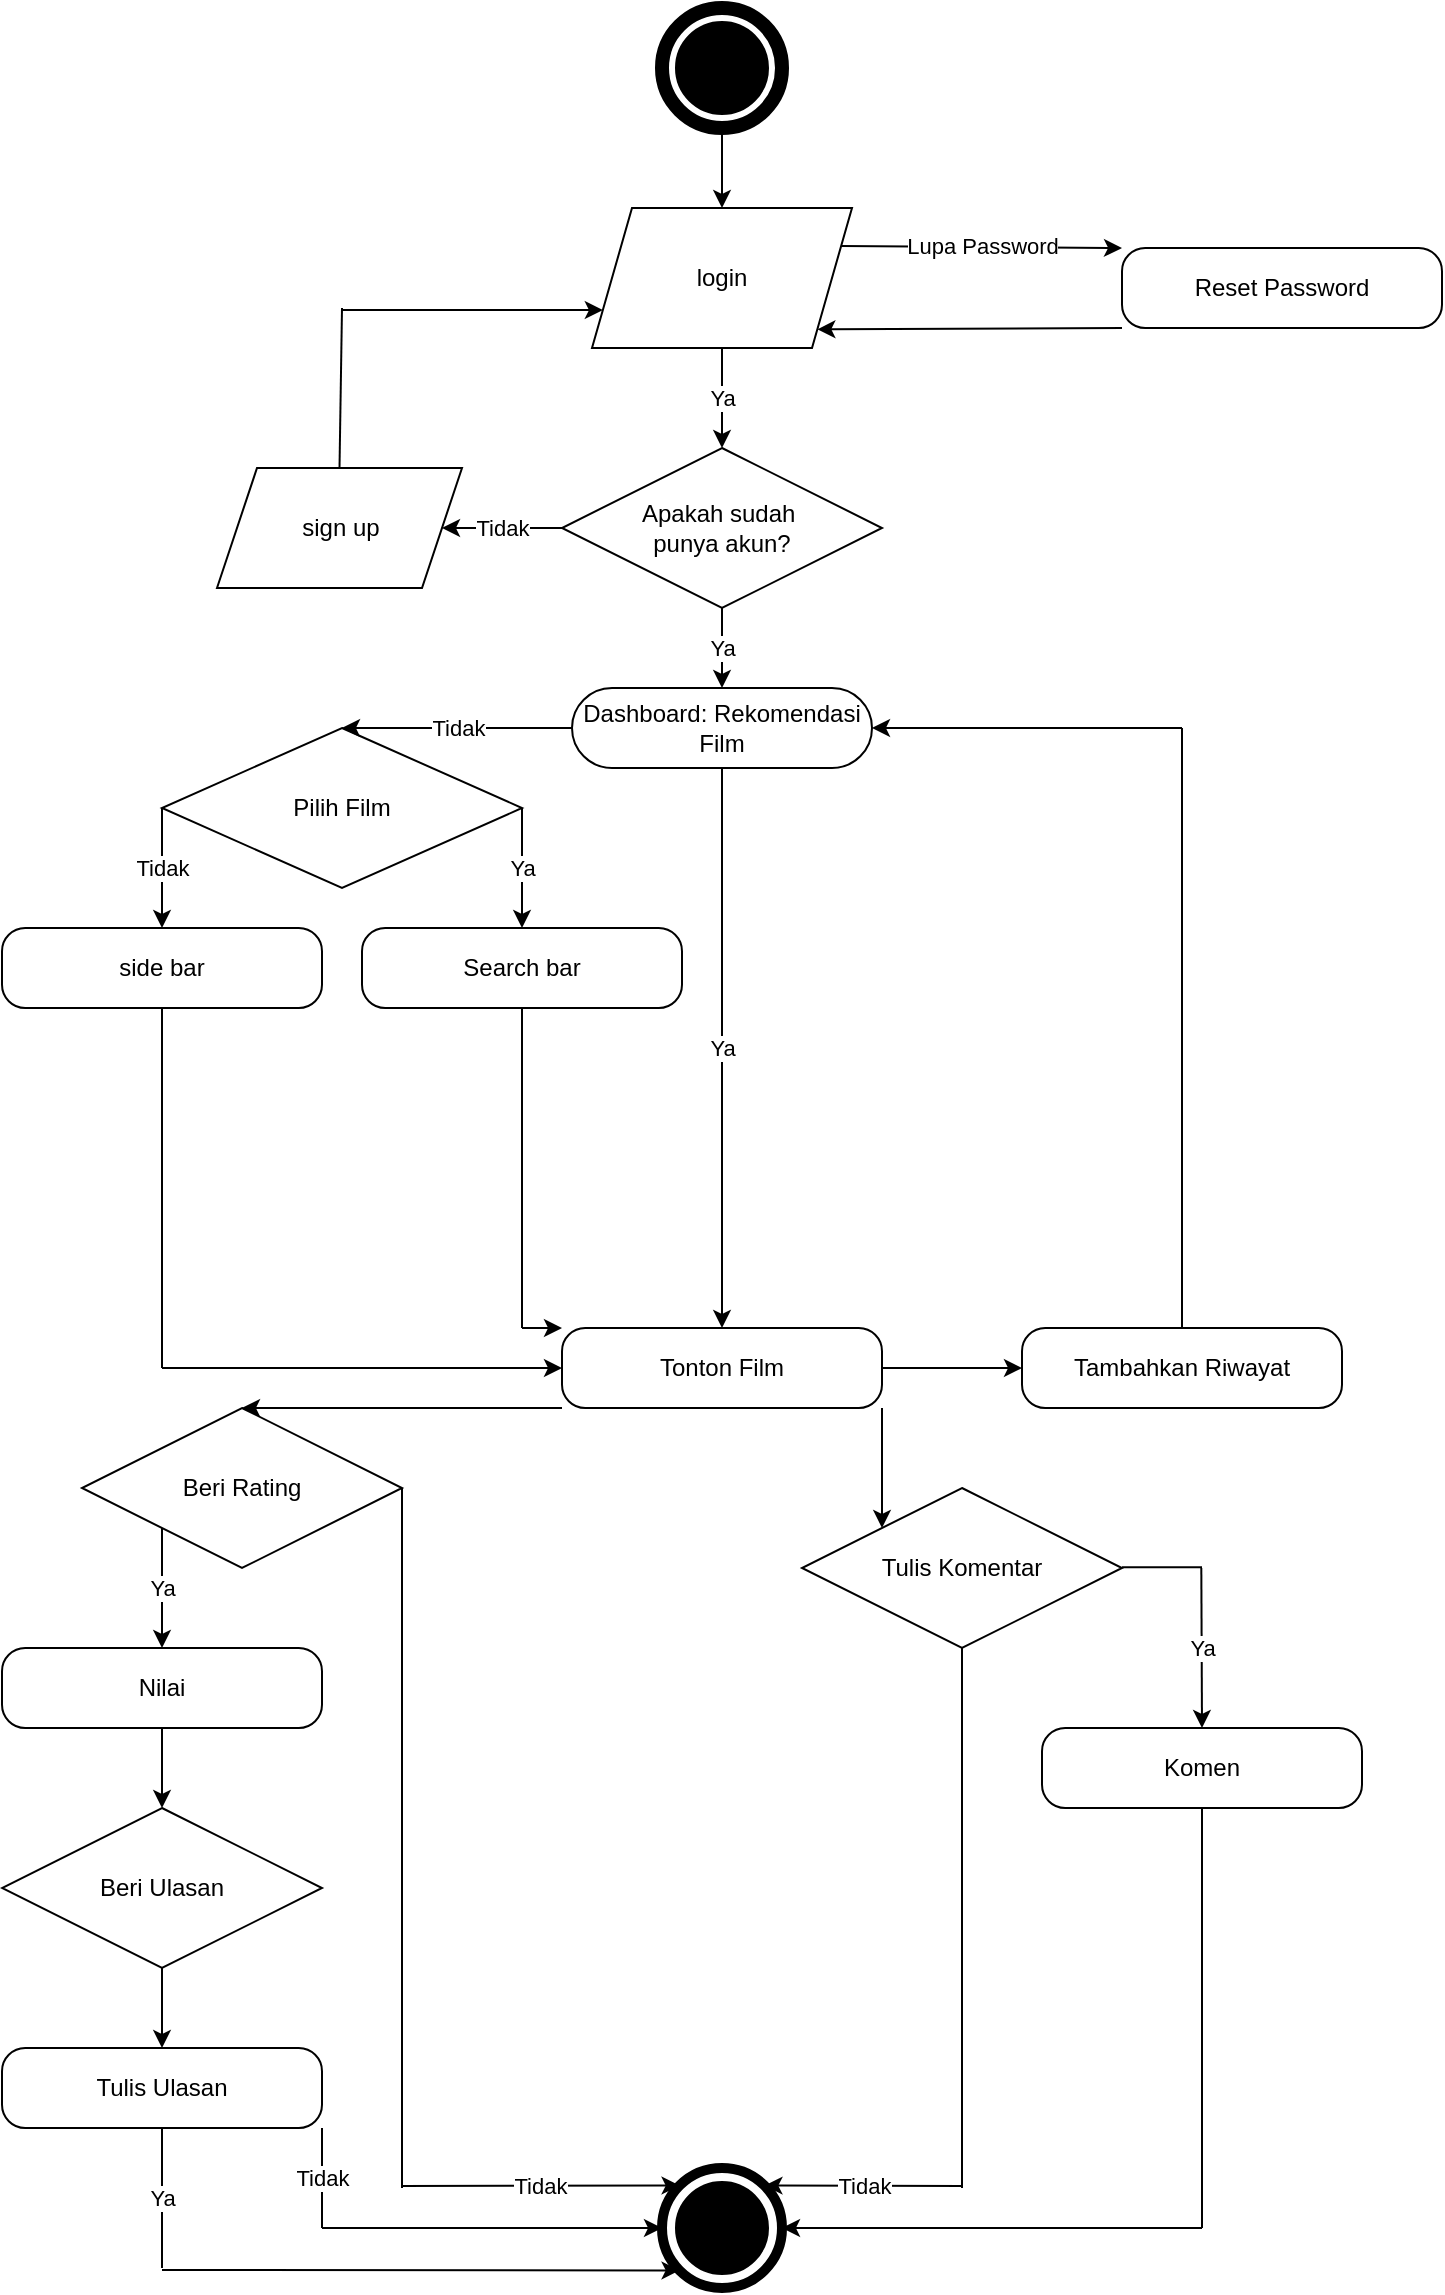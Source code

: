 <mxfile version="26.0.12">
  <diagram name="Halaman-1" id="tmFfmUbgmLxXHqI4VPhQ">
    <mxGraphModel dx="2330" dy="1137" grid="1" gridSize="10" guides="1" tooltips="1" connect="1" arrows="1" fold="1" page="1" pageScale="1" pageWidth="827" pageHeight="1169" math="0" shadow="0">
      <root>
        <mxCell id="0" />
        <mxCell id="1" parent="0" />
        <mxCell id="l5ueMoTK3Zp0rzUJ3MbO-1" value="Dashboard: Rekomendasi Film" style="rounded=1;whiteSpace=wrap;html=1;arcSize=50;" vertex="1" parent="1">
          <mxGeometry x="339" y="350" width="150" height="40" as="geometry" />
        </mxCell>
        <mxCell id="l5ueMoTK3Zp0rzUJ3MbO-2" value="" style="ellipse;whiteSpace=wrap;html=1;aspect=fixed;strokeWidth=7;" vertex="1" parent="1">
          <mxGeometry x="384" y="10" width="60" height="60" as="geometry" />
        </mxCell>
        <mxCell id="l5ueMoTK3Zp0rzUJ3MbO-4" value="Apakah sudah&amp;nbsp;&lt;div&gt;punya akun?&lt;/div&gt;" style="rhombus;whiteSpace=wrap;html=1;" vertex="1" parent="1">
          <mxGeometry x="334" y="230" width="160" height="80" as="geometry" />
        </mxCell>
        <mxCell id="l5ueMoTK3Zp0rzUJ3MbO-5" value="" style="ellipse;whiteSpace=wrap;html=1;aspect=fixed;fillColor=#000000;strokeWidth=7;" vertex="1" parent="1">
          <mxGeometry x="394" y="20" width="40" height="40" as="geometry" />
        </mxCell>
        <mxCell id="l5ueMoTK3Zp0rzUJ3MbO-6" value="sign up" style="shape=parallelogram;perimeter=parallelogramPerimeter;whiteSpace=wrap;html=1;fixedSize=1;" vertex="1" parent="1">
          <mxGeometry x="161.5" y="240" width="122.5" height="60" as="geometry" />
        </mxCell>
        <mxCell id="l5ueMoTK3Zp0rzUJ3MbO-7" value="login" style="shape=parallelogram;perimeter=parallelogramPerimeter;whiteSpace=wrap;html=1;fixedSize=1;" vertex="1" parent="1">
          <mxGeometry x="349" y="110" width="130" height="70" as="geometry" />
        </mxCell>
        <mxCell id="l5ueMoTK3Zp0rzUJ3MbO-11" value="Pilih Film" style="rhombus;whiteSpace=wrap;html=1;" vertex="1" parent="1">
          <mxGeometry x="134" y="370" width="180" height="80" as="geometry" />
        </mxCell>
        <mxCell id="l5ueMoTK3Zp0rzUJ3MbO-13" value="Tidak" style="endArrow=classic;html=1;rounded=0;exitX=0;exitY=0.5;exitDx=0;exitDy=0;entryX=0.5;entryY=0;entryDx=0;entryDy=0;" edge="1" parent="1" source="l5ueMoTK3Zp0rzUJ3MbO-1" target="l5ueMoTK3Zp0rzUJ3MbO-11">
          <mxGeometry width="50" height="50" relative="1" as="geometry">
            <mxPoint x="434" y="210" as="sourcePoint" />
            <mxPoint x="434" y="250" as="targetPoint" />
          </mxGeometry>
        </mxCell>
        <mxCell id="l5ueMoTK3Zp0rzUJ3MbO-14" value="side bar" style="rounded=1;whiteSpace=wrap;html=1;arcSize=29;" vertex="1" parent="1">
          <mxGeometry x="54" y="470" width="160" height="40" as="geometry" />
        </mxCell>
        <mxCell id="l5ueMoTK3Zp0rzUJ3MbO-16" value="Ya" style="endArrow=classic;html=1;rounded=0;exitX=1;exitY=0.5;exitDx=0;exitDy=0;entryX=0.5;entryY=0;entryDx=0;entryDy=0;" edge="1" parent="1" source="l5ueMoTK3Zp0rzUJ3MbO-11" target="l5ueMoTK3Zp0rzUJ3MbO-24">
          <mxGeometry width="50" height="50" relative="1" as="geometry">
            <mxPoint x="424" y="400" as="sourcePoint" />
            <mxPoint x="599" y="550" as="targetPoint" />
          </mxGeometry>
        </mxCell>
        <mxCell id="l5ueMoTK3Zp0rzUJ3MbO-17" value="Tidak" style="endArrow=classic;html=1;rounded=0;exitX=0;exitY=0.5;exitDx=0;exitDy=0;entryX=0.5;entryY=0;entryDx=0;entryDy=0;" edge="1" parent="1" source="l5ueMoTK3Zp0rzUJ3MbO-11" target="l5ueMoTK3Zp0rzUJ3MbO-14">
          <mxGeometry width="50" height="50" relative="1" as="geometry">
            <mxPoint x="434" y="410" as="sourcePoint" />
            <mxPoint x="434" y="450" as="targetPoint" />
          </mxGeometry>
        </mxCell>
        <mxCell id="l5ueMoTK3Zp0rzUJ3MbO-19" value="" style="endArrow=classic;html=1;rounded=0;entryX=0;entryY=0;entryDx=0;entryDy=0;" edge="1" parent="1" target="l5ueMoTK3Zp0rzUJ3MbO-26">
          <mxGeometry width="50" height="50" relative="1" as="geometry">
            <mxPoint x="314" y="670" as="sourcePoint" />
            <mxPoint x="684" y="740" as="targetPoint" />
          </mxGeometry>
        </mxCell>
        <mxCell id="l5ueMoTK3Zp0rzUJ3MbO-20" value="Ya" style="endArrow=classic;html=1;rounded=0;exitX=0.5;exitY=1;exitDx=0;exitDy=0;entryX=0.5;entryY=0;entryDx=0;entryDy=0;" edge="1" parent="1" source="l5ueMoTK3Zp0rzUJ3MbO-4" target="l5ueMoTK3Zp0rzUJ3MbO-1">
          <mxGeometry width="50" height="50" relative="1" as="geometry">
            <mxPoint x="714" y="210" as="sourcePoint" />
            <mxPoint x="714" y="250" as="targetPoint" />
          </mxGeometry>
        </mxCell>
        <mxCell id="l5ueMoTK3Zp0rzUJ3MbO-21" value="Tidak" style="endArrow=classic;html=1;rounded=0;exitX=0;exitY=0.5;exitDx=0;exitDy=0;entryX=1;entryY=0.5;entryDx=0;entryDy=0;" edge="1" parent="1" source="l5ueMoTK3Zp0rzUJ3MbO-4" target="l5ueMoTK3Zp0rzUJ3MbO-6">
          <mxGeometry width="50" height="50" relative="1" as="geometry">
            <mxPoint x="724" y="220" as="sourcePoint" />
            <mxPoint x="724" y="260" as="targetPoint" />
          </mxGeometry>
        </mxCell>
        <mxCell id="l5ueMoTK3Zp0rzUJ3MbO-22" value="" style="endArrow=classic;html=1;rounded=0;entryX=0;entryY=0.75;entryDx=0;entryDy=0;" edge="1" parent="1" target="l5ueMoTK3Zp0rzUJ3MbO-7">
          <mxGeometry width="50" height="50" relative="1" as="geometry">
            <mxPoint x="224" y="161" as="sourcePoint" />
            <mxPoint x="349" y="170" as="targetPoint" />
          </mxGeometry>
        </mxCell>
        <mxCell id="l5ueMoTK3Zp0rzUJ3MbO-23" value="Ya" style="endArrow=classic;html=1;rounded=0;exitX=0.5;exitY=1;exitDx=0;exitDy=0;entryX=0.5;entryY=0;entryDx=0;entryDy=0;" edge="1" parent="1" source="l5ueMoTK3Zp0rzUJ3MbO-7" target="l5ueMoTK3Zp0rzUJ3MbO-4">
          <mxGeometry width="50" height="50" relative="1" as="geometry">
            <mxPoint x="744" y="240" as="sourcePoint" />
            <mxPoint x="744" y="280" as="targetPoint" />
          </mxGeometry>
        </mxCell>
        <mxCell id="l5ueMoTK3Zp0rzUJ3MbO-24" value="Search bar" style="rounded=1;whiteSpace=wrap;html=1;arcSize=29;" vertex="1" parent="1">
          <mxGeometry x="234" y="470" width="160" height="40" as="geometry" />
        </mxCell>
        <mxCell id="l5ueMoTK3Zp0rzUJ3MbO-25" value="Beri Rating" style="rhombus;whiteSpace=wrap;html=1;" vertex="1" parent="1">
          <mxGeometry x="94" y="710" width="160" height="80" as="geometry" />
        </mxCell>
        <mxCell id="l5ueMoTK3Zp0rzUJ3MbO-54" style="edgeStyle=orthogonalEdgeStyle;rounded=0;orthogonalLoop=1;jettySize=auto;html=1;entryX=0;entryY=0.5;entryDx=0;entryDy=0;" edge="1" parent="1" source="l5ueMoTK3Zp0rzUJ3MbO-26" target="l5ueMoTK3Zp0rzUJ3MbO-53">
          <mxGeometry relative="1" as="geometry" />
        </mxCell>
        <mxCell id="l5ueMoTK3Zp0rzUJ3MbO-26" value="Tonton Film" style="rounded=1;whiteSpace=wrap;html=1;arcSize=29;" vertex="1" parent="1">
          <mxGeometry x="334" y="670" width="160" height="40" as="geometry" />
        </mxCell>
        <mxCell id="l5ueMoTK3Zp0rzUJ3MbO-27" value="" style="endArrow=classic;html=1;rounded=0;entryX=0;entryY=0.5;entryDx=0;entryDy=0;" edge="1" parent="1" target="l5ueMoTK3Zp0rzUJ3MbO-26">
          <mxGeometry width="50" height="50" relative="1" as="geometry">
            <mxPoint x="134" y="690" as="sourcePoint" />
            <mxPoint x="694" y="750" as="targetPoint" />
            <Array as="points" />
          </mxGeometry>
        </mxCell>
        <mxCell id="l5ueMoTK3Zp0rzUJ3MbO-73" style="edgeStyle=orthogonalEdgeStyle;rounded=0;orthogonalLoop=1;jettySize=auto;html=1;entryX=0.5;entryY=0;entryDx=0;entryDy=0;" edge="1" parent="1" source="l5ueMoTK3Zp0rzUJ3MbO-29" target="l5ueMoTK3Zp0rzUJ3MbO-72">
          <mxGeometry relative="1" as="geometry" />
        </mxCell>
        <mxCell id="l5ueMoTK3Zp0rzUJ3MbO-29" value="Nilai" style="rounded=1;whiteSpace=wrap;html=1;arcSize=29;" vertex="1" parent="1">
          <mxGeometry x="54" y="830" width="160" height="40" as="geometry" />
        </mxCell>
        <mxCell id="l5ueMoTK3Zp0rzUJ3MbO-31" value="Ya" style="endArrow=classic;html=1;rounded=0;entryX=0.5;entryY=0;entryDx=0;entryDy=0;exitX=0;exitY=1;exitDx=0;exitDy=0;" edge="1" parent="1" source="l5ueMoTK3Zp0rzUJ3MbO-25" target="l5ueMoTK3Zp0rzUJ3MbO-29">
          <mxGeometry width="50" height="50" relative="1" as="geometry">
            <mxPoint x="174" y="790" as="sourcePoint" />
            <mxPoint x="304" y="760" as="targetPoint" />
          </mxGeometry>
        </mxCell>
        <mxCell id="l5ueMoTK3Zp0rzUJ3MbO-32" value="Tidak" style="endArrow=classic;html=1;rounded=0;entryX=0;entryY=0;entryDx=0;entryDy=0;" edge="1" parent="1" target="l5ueMoTK3Zp0rzUJ3MbO-36">
          <mxGeometry width="50" height="50" relative="1" as="geometry">
            <mxPoint x="254" y="1099" as="sourcePoint" />
            <mxPoint x="339" y="970" as="targetPoint" />
          </mxGeometry>
        </mxCell>
        <mxCell id="l5ueMoTK3Zp0rzUJ3MbO-36" value="" style="ellipse;whiteSpace=wrap;html=1;aspect=fixed;strokeWidth=5;" vertex="1" parent="1">
          <mxGeometry x="384" y="1090" width="60" height="60" as="geometry" />
        </mxCell>
        <mxCell id="l5ueMoTK3Zp0rzUJ3MbO-37" value="" style="ellipse;whiteSpace=wrap;html=1;aspect=fixed;fillColor=#000000;strokeWidth=7;" vertex="1" parent="1">
          <mxGeometry x="394" y="1100" width="40" height="40" as="geometry" />
        </mxCell>
        <mxCell id="l5ueMoTK3Zp0rzUJ3MbO-39" value="" style="endArrow=classic;html=1;rounded=0;exitX=0.5;exitY=1;exitDx=0;exitDy=0;entryX=0.5;entryY=0;entryDx=0;entryDy=0;" edge="1" parent="1" source="l5ueMoTK3Zp0rzUJ3MbO-2" target="l5ueMoTK3Zp0rzUJ3MbO-7">
          <mxGeometry width="50" height="50" relative="1" as="geometry">
            <mxPoint x="424" y="190" as="sourcePoint" />
            <mxPoint x="424" y="240" as="targetPoint" />
          </mxGeometry>
        </mxCell>
        <mxCell id="l5ueMoTK3Zp0rzUJ3MbO-40" value="Ya" style="endArrow=classic;html=1;rounded=0;exitX=0.5;exitY=1;exitDx=0;exitDy=0;entryX=0.5;entryY=0;entryDx=0;entryDy=0;" edge="1" parent="1" source="l5ueMoTK3Zp0rzUJ3MbO-1" target="l5ueMoTK3Zp0rzUJ3MbO-26">
          <mxGeometry width="50" height="50" relative="1" as="geometry">
            <mxPoint x="394" y="490" as="sourcePoint" />
            <mxPoint x="449" y="560" as="targetPoint" />
          </mxGeometry>
        </mxCell>
        <mxCell id="l5ueMoTK3Zp0rzUJ3MbO-44" value="" style="endArrow=none;html=1;rounded=0;exitX=0.5;exitY=0;exitDx=0;exitDy=0;" edge="1" parent="1" source="l5ueMoTK3Zp0rzUJ3MbO-6">
          <mxGeometry width="50" height="50" relative="1" as="geometry">
            <mxPoint x="223.38" y="240" as="sourcePoint" />
            <mxPoint x="224" y="160" as="targetPoint" />
            <Array as="points" />
          </mxGeometry>
        </mxCell>
        <mxCell id="l5ueMoTK3Zp0rzUJ3MbO-45" value="" style="endArrow=none;html=1;rounded=0;entryX=0.5;entryY=1;entryDx=0;entryDy=0;" edge="1" parent="1" target="l5ueMoTK3Zp0rzUJ3MbO-14">
          <mxGeometry width="50" height="50" relative="1" as="geometry">
            <mxPoint x="134" y="690" as="sourcePoint" />
            <mxPoint x="130" y="540" as="targetPoint" />
          </mxGeometry>
        </mxCell>
        <mxCell id="l5ueMoTK3Zp0rzUJ3MbO-46" value="" style="endArrow=none;html=1;rounded=0;entryX=0.5;entryY=1;entryDx=0;entryDy=0;" edge="1" parent="1" target="l5ueMoTK3Zp0rzUJ3MbO-24">
          <mxGeometry width="50" height="50" relative="1" as="geometry">
            <mxPoint x="314" y="670" as="sourcePoint" />
            <mxPoint x="256" y="550" as="targetPoint" />
          </mxGeometry>
        </mxCell>
        <mxCell id="l5ueMoTK3Zp0rzUJ3MbO-50" value="Lupa Password" style="endArrow=classic;html=1;rounded=0;exitX=1;exitY=0.25;exitDx=0;exitDy=0;entryX=0;entryY=0;entryDx=0;entryDy=0;" edge="1" parent="1" source="l5ueMoTK3Zp0rzUJ3MbO-7" target="l5ueMoTK3Zp0rzUJ3MbO-51">
          <mxGeometry width="50" height="50" relative="1" as="geometry">
            <mxPoint x="254" y="300" as="sourcePoint" />
            <mxPoint x="534" y="150" as="targetPoint" />
          </mxGeometry>
        </mxCell>
        <mxCell id="l5ueMoTK3Zp0rzUJ3MbO-51" value="Reset Password" style="rounded=1;whiteSpace=wrap;html=1;arcSize=29;" vertex="1" parent="1">
          <mxGeometry x="614" y="130" width="160" height="40" as="geometry" />
        </mxCell>
        <mxCell id="l5ueMoTK3Zp0rzUJ3MbO-52" value="" style="endArrow=classic;html=1;rounded=0;entryX=1;entryY=1;entryDx=0;entryDy=0;exitX=0;exitY=1;exitDx=0;exitDy=0;" edge="1" parent="1" source="l5ueMoTK3Zp0rzUJ3MbO-51" target="l5ueMoTK3Zp0rzUJ3MbO-7">
          <mxGeometry width="50" height="50" relative="1" as="geometry">
            <mxPoint x="604" y="280" as="sourcePoint" />
            <mxPoint x="524" y="180" as="targetPoint" />
          </mxGeometry>
        </mxCell>
        <mxCell id="l5ueMoTK3Zp0rzUJ3MbO-53" value="Tambahkan Riwayat" style="rounded=1;whiteSpace=wrap;html=1;arcSize=29;" vertex="1" parent="1">
          <mxGeometry x="564" y="670" width="160" height="40" as="geometry" />
        </mxCell>
        <mxCell id="l5ueMoTK3Zp0rzUJ3MbO-56" value="" style="endArrow=classic;html=1;rounded=0;entryX=1;entryY=0.5;entryDx=0;entryDy=0;" edge="1" parent="1" target="l5ueMoTK3Zp0rzUJ3MbO-1">
          <mxGeometry width="50" height="50" relative="1" as="geometry">
            <mxPoint x="644" y="370" as="sourcePoint" />
            <mxPoint x="334" y="550" as="targetPoint" />
          </mxGeometry>
        </mxCell>
        <mxCell id="l5ueMoTK3Zp0rzUJ3MbO-57" value="" style="endArrow=none;html=1;rounded=0;entryX=0.5;entryY=0;entryDx=0;entryDy=0;" edge="1" parent="1" target="l5ueMoTK3Zp0rzUJ3MbO-53">
          <mxGeometry width="50" height="50" relative="1" as="geometry">
            <mxPoint x="644" y="370" as="sourcePoint" />
            <mxPoint x="334" y="550" as="targetPoint" />
          </mxGeometry>
        </mxCell>
        <mxCell id="l5ueMoTK3Zp0rzUJ3MbO-59" value="Tulis Komentar" style="rhombus;whiteSpace=wrap;html=1;" vertex="1" parent="1">
          <mxGeometry x="454" y="750" width="160" height="80" as="geometry" />
        </mxCell>
        <mxCell id="l5ueMoTK3Zp0rzUJ3MbO-61" value="" style="endArrow=classic;html=1;rounded=0;entryX=0.5;entryY=0;entryDx=0;entryDy=0;exitX=0;exitY=1;exitDx=0;exitDy=0;" edge="1" parent="1" source="l5ueMoTK3Zp0rzUJ3MbO-26" target="l5ueMoTK3Zp0rzUJ3MbO-25">
          <mxGeometry width="50" height="50" relative="1" as="geometry">
            <mxPoint x="334" y="741.21" as="sourcePoint" />
            <mxPoint x="432.787" y="739.997" as="targetPoint" />
          </mxGeometry>
        </mxCell>
        <mxCell id="l5ueMoTK3Zp0rzUJ3MbO-62" value="" style="endArrow=classic;html=1;rounded=0;entryX=0;entryY=0;entryDx=0;entryDy=0;exitX=1;exitY=1;exitDx=0;exitDy=0;" edge="1" parent="1" source="l5ueMoTK3Zp0rzUJ3MbO-26" target="l5ueMoTK3Zp0rzUJ3MbO-59">
          <mxGeometry width="50" height="50" relative="1" as="geometry">
            <mxPoint x="594" y="900.61" as="sourcePoint" />
            <mxPoint x="692.787" y="899.397" as="targetPoint" />
          </mxGeometry>
        </mxCell>
        <mxCell id="l5ueMoTK3Zp0rzUJ3MbO-63" value="Komen" style="rounded=1;whiteSpace=wrap;html=1;arcSize=29;" vertex="1" parent="1">
          <mxGeometry x="574" y="870" width="160" height="40" as="geometry" />
        </mxCell>
        <mxCell id="l5ueMoTK3Zp0rzUJ3MbO-64" value="Ya" style="endArrow=classic;html=1;rounded=0;entryX=0.5;entryY=0;entryDx=0;entryDy=0;" edge="1" parent="1" target="l5ueMoTK3Zp0rzUJ3MbO-63">
          <mxGeometry width="50" height="50" relative="1" as="geometry">
            <mxPoint x="653.66" y="790" as="sourcePoint" />
            <mxPoint x="653.66" y="870" as="targetPoint" />
          </mxGeometry>
        </mxCell>
        <mxCell id="l5ueMoTK3Zp0rzUJ3MbO-65" value="" style="endArrow=none;html=1;rounded=0;entryX=0;entryY=0.5;entryDx=0;entryDy=0;" edge="1" parent="1">
          <mxGeometry width="50" height="50" relative="1" as="geometry">
            <mxPoint x="614" y="789.66" as="sourcePoint" />
            <mxPoint x="654" y="789.66" as="targetPoint" />
            <Array as="points">
              <mxPoint x="634" y="789.66" />
            </Array>
          </mxGeometry>
        </mxCell>
        <mxCell id="l5ueMoTK3Zp0rzUJ3MbO-66" value="Tidak" style="endArrow=classic;html=1;rounded=0;entryX=1;entryY=0;entryDx=0;entryDy=0;" edge="1" parent="1" target="l5ueMoTK3Zp0rzUJ3MbO-36">
          <mxGeometry width="50" height="50" relative="1" as="geometry">
            <mxPoint x="534" y="1099" as="sourcePoint" />
            <mxPoint x="533.66" y="950" as="targetPoint" />
          </mxGeometry>
        </mxCell>
        <mxCell id="l5ueMoTK3Zp0rzUJ3MbO-67" value="" style="endArrow=classic;html=1;rounded=0;entryX=1;entryY=0.5;entryDx=0;entryDy=0;" edge="1" parent="1" target="l5ueMoTK3Zp0rzUJ3MbO-36">
          <mxGeometry width="50" height="50" relative="1" as="geometry">
            <mxPoint x="654" y="1120" as="sourcePoint" />
            <mxPoint x="622.787" y="988.787" as="targetPoint" />
          </mxGeometry>
        </mxCell>
        <mxCell id="l5ueMoTK3Zp0rzUJ3MbO-68" value="" style="endArrow=none;html=1;rounded=0;entryX=0.5;entryY=1;entryDx=0;entryDy=0;" edge="1" parent="1" target="l5ueMoTK3Zp0rzUJ3MbO-63">
          <mxGeometry width="50" height="50" relative="1" as="geometry">
            <mxPoint x="654" y="1120" as="sourcePoint" />
            <mxPoint x="654" y="920" as="targetPoint" />
          </mxGeometry>
        </mxCell>
        <mxCell id="l5ueMoTK3Zp0rzUJ3MbO-69" value="" style="endArrow=none;html=1;rounded=0;entryX=0.5;entryY=1;entryDx=0;entryDy=0;" edge="1" parent="1" target="l5ueMoTK3Zp0rzUJ3MbO-59">
          <mxGeometry width="50" height="50" relative="1" as="geometry">
            <mxPoint x="534" y="1100" as="sourcePoint" />
            <mxPoint x="533.58" y="890" as="targetPoint" />
          </mxGeometry>
        </mxCell>
        <mxCell id="l5ueMoTK3Zp0rzUJ3MbO-70" value="" style="endArrow=none;html=1;rounded=0;entryX=1;entryY=0.5;entryDx=0;entryDy=0;" edge="1" parent="1" target="l5ueMoTK3Zp0rzUJ3MbO-25">
          <mxGeometry width="50" height="50" relative="1" as="geometry">
            <mxPoint x="254" y="1100" as="sourcePoint" />
            <mxPoint x="674" y="930" as="targetPoint" />
          </mxGeometry>
        </mxCell>
        <mxCell id="l5ueMoTK3Zp0rzUJ3MbO-76" style="edgeStyle=orthogonalEdgeStyle;rounded=0;orthogonalLoop=1;jettySize=auto;html=1;entryX=0.5;entryY=0;entryDx=0;entryDy=0;" edge="1" parent="1" source="l5ueMoTK3Zp0rzUJ3MbO-72" target="l5ueMoTK3Zp0rzUJ3MbO-75">
          <mxGeometry relative="1" as="geometry" />
        </mxCell>
        <mxCell id="l5ueMoTK3Zp0rzUJ3MbO-72" value="Beri Ulasan" style="rhombus;whiteSpace=wrap;html=1;" vertex="1" parent="1">
          <mxGeometry x="54" y="910" width="160" height="80" as="geometry" />
        </mxCell>
        <mxCell id="l5ueMoTK3Zp0rzUJ3MbO-74" value="" style="endArrow=classic;html=1;rounded=0;entryX=0;entryY=1;entryDx=0;entryDy=0;" edge="1" parent="1" target="l5ueMoTK3Zp0rzUJ3MbO-36">
          <mxGeometry width="50" height="50" relative="1" as="geometry">
            <mxPoint x="134" y="1141" as="sourcePoint" />
            <mxPoint x="454" y="990" as="targetPoint" />
          </mxGeometry>
        </mxCell>
        <mxCell id="l5ueMoTK3Zp0rzUJ3MbO-75" value="Tulis Ulasan" style="rounded=1;whiteSpace=wrap;html=1;arcSize=29;" vertex="1" parent="1">
          <mxGeometry x="54" y="1030" width="160" height="40" as="geometry" />
        </mxCell>
        <mxCell id="l5ueMoTK3Zp0rzUJ3MbO-77" value="" style="endArrow=classic;html=1;rounded=0;entryX=0;entryY=0.5;entryDx=0;entryDy=0;" edge="1" parent="1" target="l5ueMoTK3Zp0rzUJ3MbO-36">
          <mxGeometry width="50" height="50" relative="1" as="geometry">
            <mxPoint x="214" y="1120" as="sourcePoint" />
            <mxPoint x="444" y="1000" as="targetPoint" />
          </mxGeometry>
        </mxCell>
        <mxCell id="l5ueMoTK3Zp0rzUJ3MbO-78" value="Tidak" style="endArrow=none;html=1;rounded=0;entryX=1;entryY=1;entryDx=0;entryDy=0;" edge="1" parent="1" target="l5ueMoTK3Zp0rzUJ3MbO-75">
          <mxGeometry width="50" height="50" relative="1" as="geometry">
            <mxPoint x="214" y="1120" as="sourcePoint" />
            <mxPoint x="444" y="1000" as="targetPoint" />
          </mxGeometry>
        </mxCell>
        <mxCell id="l5ueMoTK3Zp0rzUJ3MbO-79" value="Ya" style="endArrow=none;html=1;rounded=0;entryX=0.5;entryY=1;entryDx=0;entryDy=0;" edge="1" parent="1" target="l5ueMoTK3Zp0rzUJ3MbO-75">
          <mxGeometry width="50" height="50" relative="1" as="geometry">
            <mxPoint x="134" y="1140" as="sourcePoint" />
            <mxPoint x="444" y="1000" as="targetPoint" />
          </mxGeometry>
        </mxCell>
      </root>
    </mxGraphModel>
  </diagram>
</mxfile>
